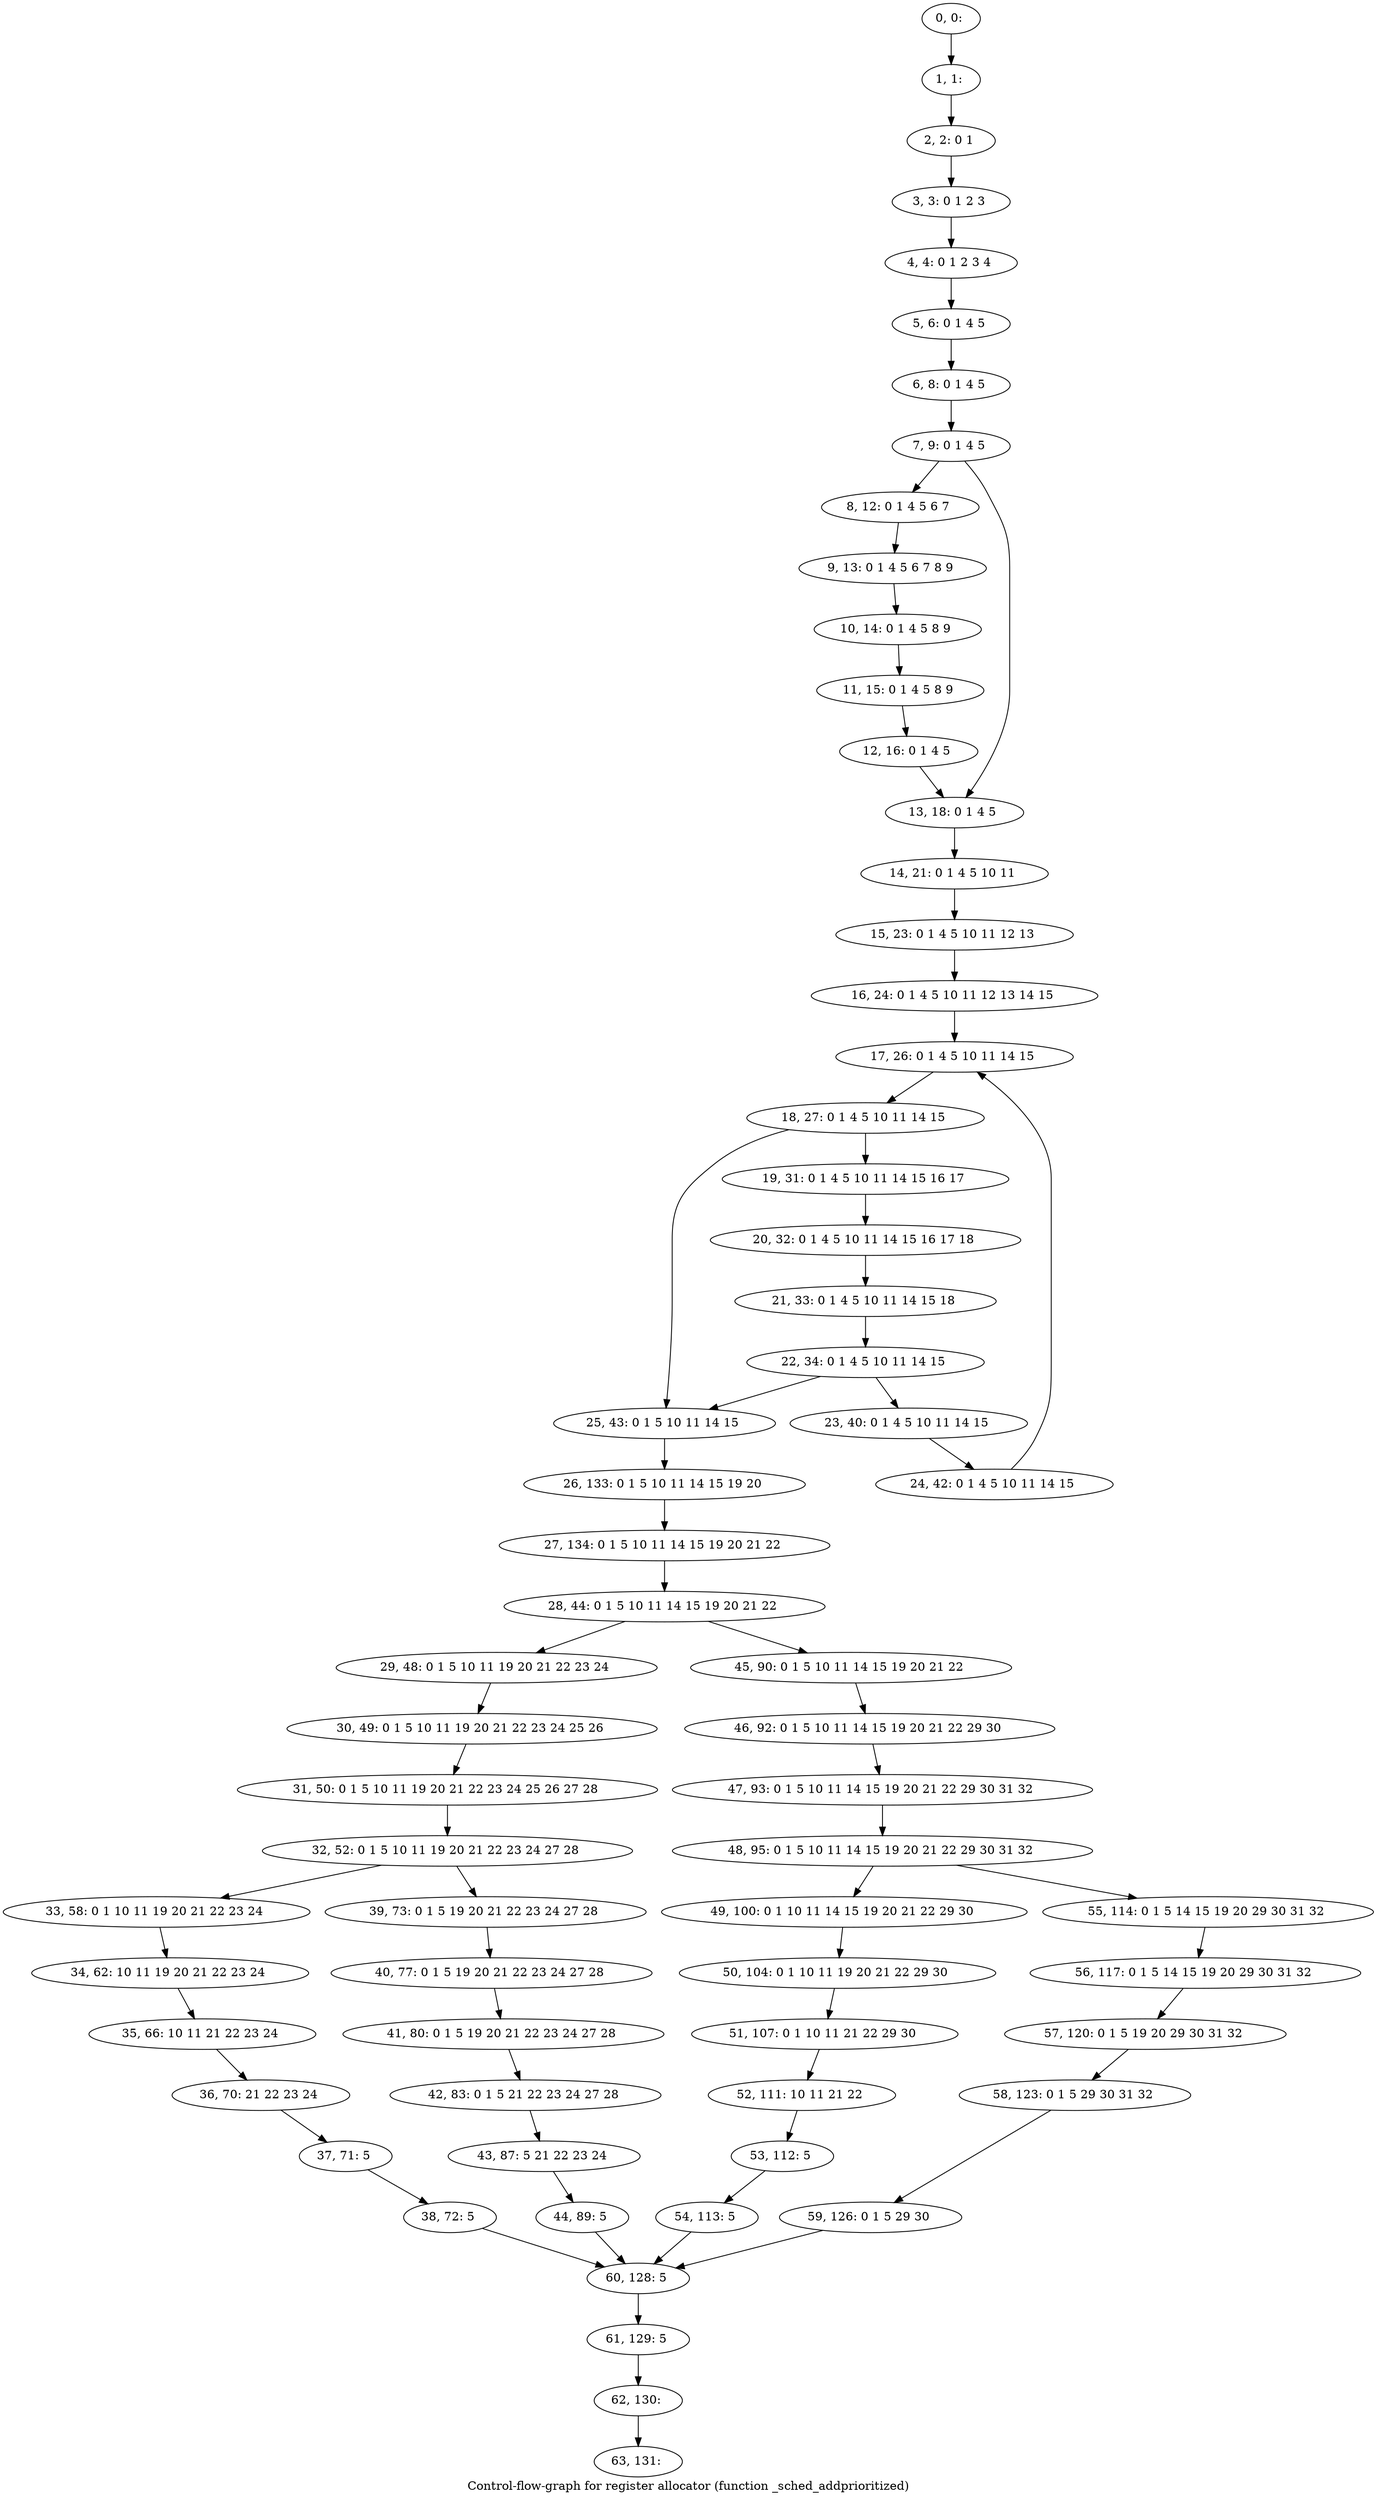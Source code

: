 digraph G {
graph [label="Control-flow-graph for register allocator (function _sched_addprioritized)"]
0[label="0, 0: "];
1[label="1, 1: "];
2[label="2, 2: 0 1 "];
3[label="3, 3: 0 1 2 3 "];
4[label="4, 4: 0 1 2 3 4 "];
5[label="5, 6: 0 1 4 5 "];
6[label="6, 8: 0 1 4 5 "];
7[label="7, 9: 0 1 4 5 "];
8[label="8, 12: 0 1 4 5 6 7 "];
9[label="9, 13: 0 1 4 5 6 7 8 9 "];
10[label="10, 14: 0 1 4 5 8 9 "];
11[label="11, 15: 0 1 4 5 8 9 "];
12[label="12, 16: 0 1 4 5 "];
13[label="13, 18: 0 1 4 5 "];
14[label="14, 21: 0 1 4 5 10 11 "];
15[label="15, 23: 0 1 4 5 10 11 12 13 "];
16[label="16, 24: 0 1 4 5 10 11 12 13 14 15 "];
17[label="17, 26: 0 1 4 5 10 11 14 15 "];
18[label="18, 27: 0 1 4 5 10 11 14 15 "];
19[label="19, 31: 0 1 4 5 10 11 14 15 16 17 "];
20[label="20, 32: 0 1 4 5 10 11 14 15 16 17 18 "];
21[label="21, 33: 0 1 4 5 10 11 14 15 18 "];
22[label="22, 34: 0 1 4 5 10 11 14 15 "];
23[label="23, 40: 0 1 4 5 10 11 14 15 "];
24[label="24, 42: 0 1 4 5 10 11 14 15 "];
25[label="25, 43: 0 1 5 10 11 14 15 "];
26[label="26, 133: 0 1 5 10 11 14 15 19 20 "];
27[label="27, 134: 0 1 5 10 11 14 15 19 20 21 22 "];
28[label="28, 44: 0 1 5 10 11 14 15 19 20 21 22 "];
29[label="29, 48: 0 1 5 10 11 19 20 21 22 23 24 "];
30[label="30, 49: 0 1 5 10 11 19 20 21 22 23 24 25 26 "];
31[label="31, 50: 0 1 5 10 11 19 20 21 22 23 24 25 26 27 28 "];
32[label="32, 52: 0 1 5 10 11 19 20 21 22 23 24 27 28 "];
33[label="33, 58: 0 1 10 11 19 20 21 22 23 24 "];
34[label="34, 62: 10 11 19 20 21 22 23 24 "];
35[label="35, 66: 10 11 21 22 23 24 "];
36[label="36, 70: 21 22 23 24 "];
37[label="37, 71: 5 "];
38[label="38, 72: 5 "];
39[label="39, 73: 0 1 5 19 20 21 22 23 24 27 28 "];
40[label="40, 77: 0 1 5 19 20 21 22 23 24 27 28 "];
41[label="41, 80: 0 1 5 19 20 21 22 23 24 27 28 "];
42[label="42, 83: 0 1 5 21 22 23 24 27 28 "];
43[label="43, 87: 5 21 22 23 24 "];
44[label="44, 89: 5 "];
45[label="45, 90: 0 1 5 10 11 14 15 19 20 21 22 "];
46[label="46, 92: 0 1 5 10 11 14 15 19 20 21 22 29 30 "];
47[label="47, 93: 0 1 5 10 11 14 15 19 20 21 22 29 30 31 32 "];
48[label="48, 95: 0 1 5 10 11 14 15 19 20 21 22 29 30 31 32 "];
49[label="49, 100: 0 1 10 11 14 15 19 20 21 22 29 30 "];
50[label="50, 104: 0 1 10 11 19 20 21 22 29 30 "];
51[label="51, 107: 0 1 10 11 21 22 29 30 "];
52[label="52, 111: 10 11 21 22 "];
53[label="53, 112: 5 "];
54[label="54, 113: 5 "];
55[label="55, 114: 0 1 5 14 15 19 20 29 30 31 32 "];
56[label="56, 117: 0 1 5 14 15 19 20 29 30 31 32 "];
57[label="57, 120: 0 1 5 19 20 29 30 31 32 "];
58[label="58, 123: 0 1 5 29 30 31 32 "];
59[label="59, 126: 0 1 5 29 30 "];
60[label="60, 128: 5 "];
61[label="61, 129: 5 "];
62[label="62, 130: "];
63[label="63, 131: "];
0->1 ;
1->2 ;
2->3 ;
3->4 ;
4->5 ;
5->6 ;
6->7 ;
7->8 ;
7->13 ;
8->9 ;
9->10 ;
10->11 ;
11->12 ;
12->13 ;
13->14 ;
14->15 ;
15->16 ;
16->17 ;
17->18 ;
18->19 ;
18->25 ;
19->20 ;
20->21 ;
21->22 ;
22->23 ;
22->25 ;
23->24 ;
24->17 ;
25->26 ;
26->27 ;
27->28 ;
28->29 ;
28->45 ;
29->30 ;
30->31 ;
31->32 ;
32->33 ;
32->39 ;
33->34 ;
34->35 ;
35->36 ;
36->37 ;
37->38 ;
38->60 ;
39->40 ;
40->41 ;
41->42 ;
42->43 ;
43->44 ;
44->60 ;
45->46 ;
46->47 ;
47->48 ;
48->49 ;
48->55 ;
49->50 ;
50->51 ;
51->52 ;
52->53 ;
53->54 ;
54->60 ;
55->56 ;
56->57 ;
57->58 ;
58->59 ;
59->60 ;
60->61 ;
61->62 ;
62->63 ;
}
